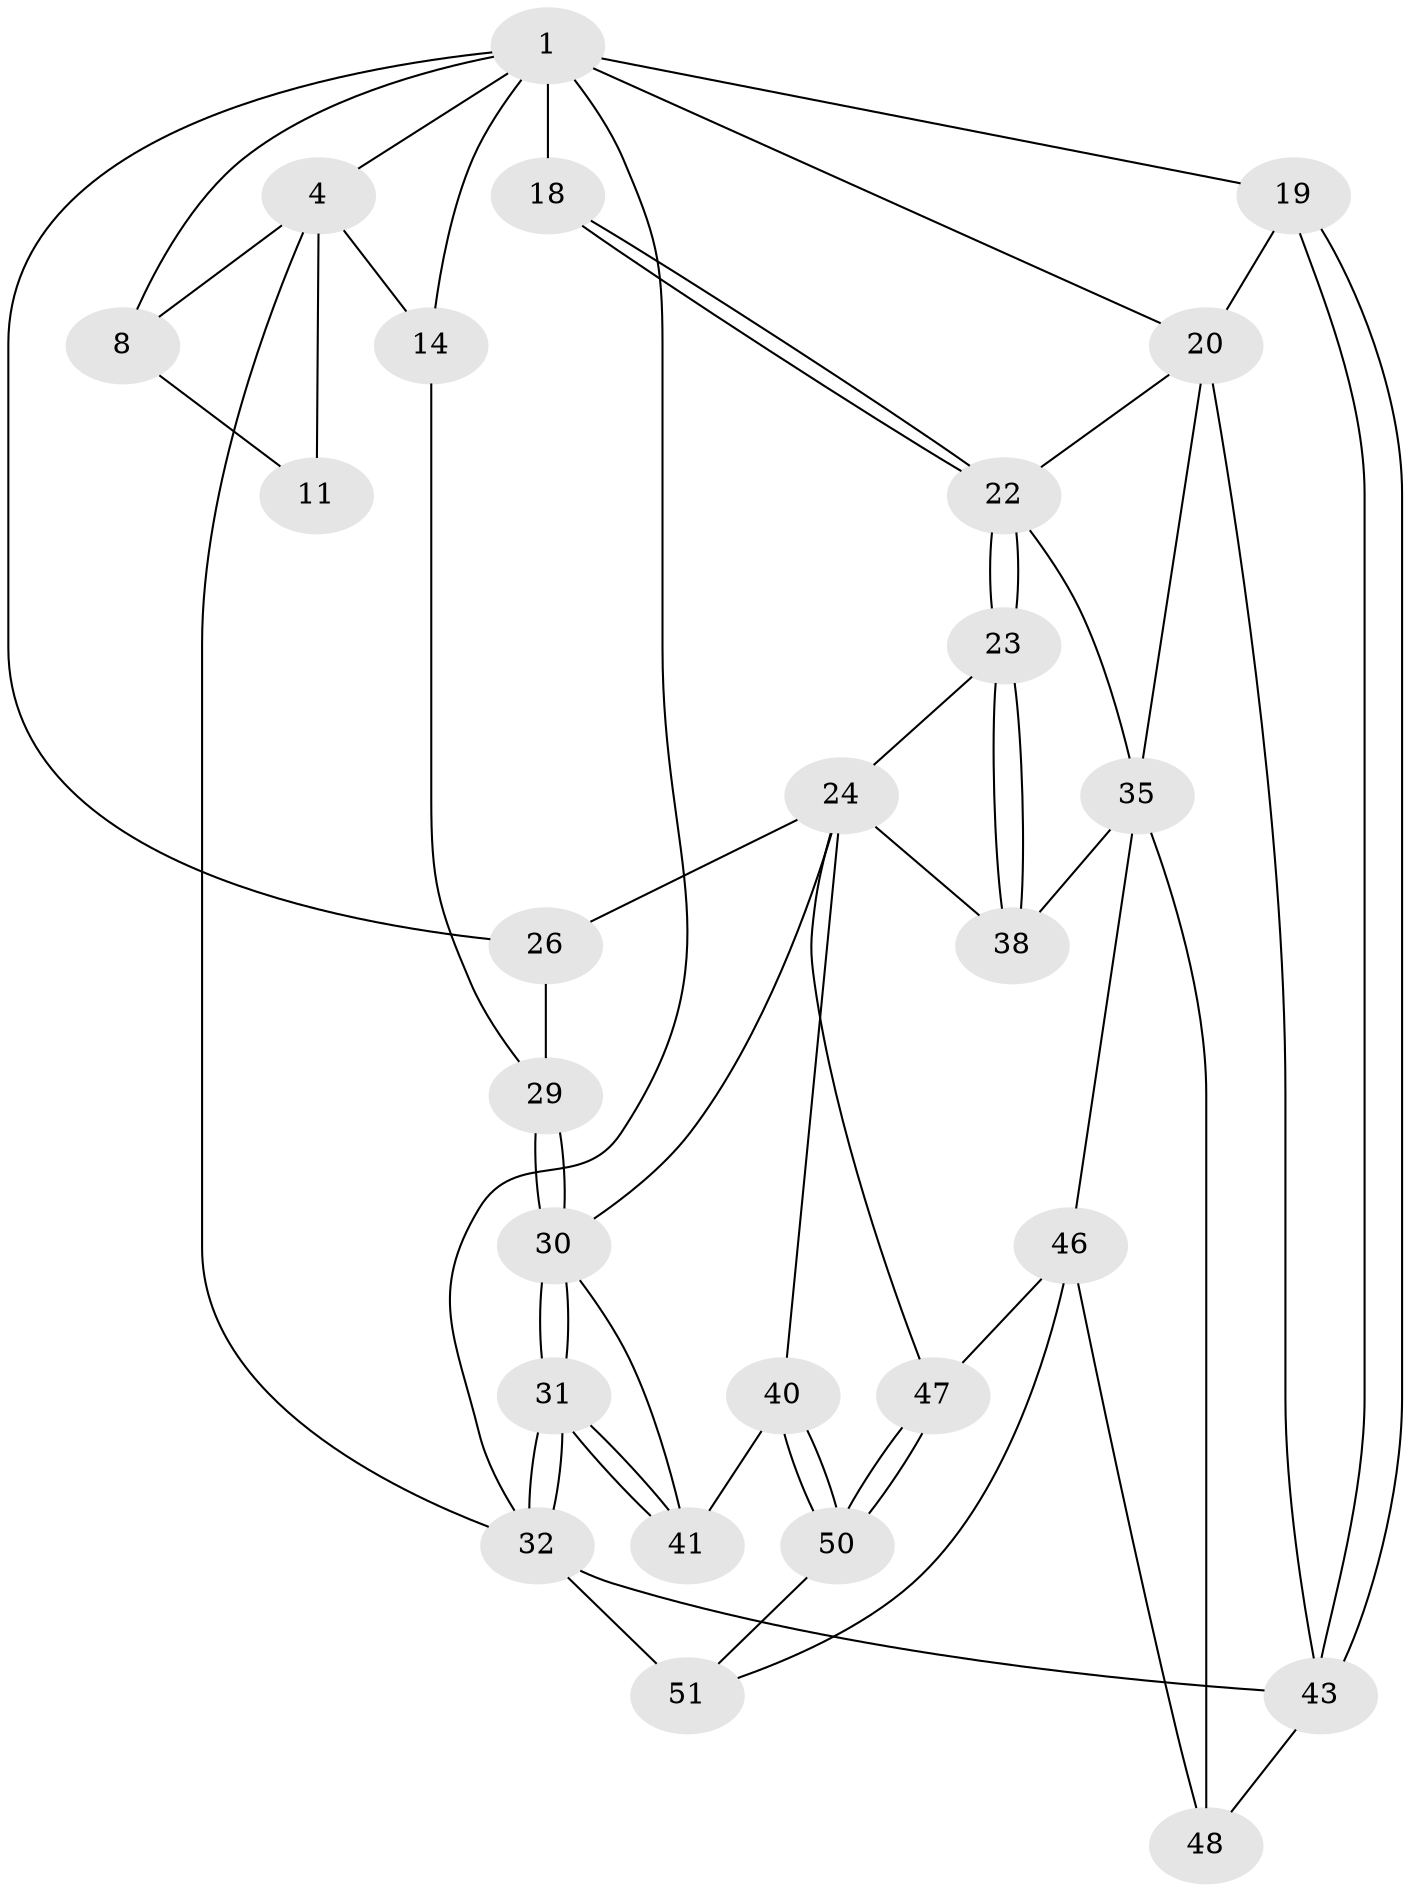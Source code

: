 // original degree distribution, {3: 0.038461538461538464, 4: 0.23076923076923078, 5: 0.5384615384615384, 6: 0.19230769230769232}
// Generated by graph-tools (version 1.1) at 2025/17/03/09/25 04:17:14]
// undirected, 26 vertices, 58 edges
graph export_dot {
graph [start="1"]
  node [color=gray90,style=filled];
  1 [pos="+0.4387718421241863+0",super="+2+6"];
  4 [pos="+0+0",super="+10+5"];
  8 [pos="+0.27095437848231346+0.21126768931845608",super="+9+12"];
  11 [pos="+0.1643484230613087+0.09765298924993618"];
  14 [pos="+0.1332478439649489+0.19820906502340807",super="+16"];
  18 [pos="+0.4342505064491666+0.2875407808537662"];
  19 [pos="+1+0.4676599033861741"];
  20 [pos="+0.8793097921665481+0.4610352169906821",super="+21+34"];
  22 [pos="+0.5263498546828036+0.46216538008490166",super="+27"];
  23 [pos="+0.5195421934776007+0.47285678280734156"];
  24 [pos="+0.446153961614939+0.5198330573128075",super="+25+39"];
  26 [pos="+0.17636948867622285+0.41457724212456415"];
  29 [pos="+0+0.2453637285934319"];
  30 [pos="+0+0.4927571303979802",super="+33"];
  31 [pos="+0+0.8456739362696294"];
  32 [pos="+0+1",super="+45"];
  35 [pos="+0.7096080181674269+0.6873670278794614",super="+36"];
  38 [pos="+0.6029401632875447+0.6422722430978102"];
  40 [pos="+0.32892815233814904+0.8458126070013101"];
  41 [pos="+0.1480285897597464+0.6958147944840963"];
  43 [pos="+1+1",super="+44"];
  46 [pos="+0.5460867085238922+0.8465445871562751",super="+49"];
  47 [pos="+0.517923936431053+0.8394182005968122"];
  48 [pos="+0.709652169181936+0.7997546413571275"];
  50 [pos="+0.33771541881437167+0.866939074430072"];
  51 [pos="+0.8716877250206584+1",super="+52"];
  1 -- 18 [weight=2];
  1 -- 19;
  1 -- 4;
  1 -- 20;
  1 -- 8;
  1 -- 26;
  1 -- 14;
  1 -- 32;
  4 -- 32;
  4 -- 11;
  4 -- 14 [weight=2];
  4 -- 8;
  8 -- 11;
  14 -- 29;
  18 -- 22;
  18 -- 22;
  19 -- 20;
  19 -- 43;
  19 -- 43;
  20 -- 22;
  20 -- 35;
  20 -- 43;
  22 -- 23;
  22 -- 23;
  22 -- 35;
  23 -- 24;
  23 -- 38;
  23 -- 38;
  24 -- 26;
  24 -- 30;
  24 -- 40;
  24 -- 38;
  24 -- 47;
  26 -- 29;
  29 -- 30;
  29 -- 30;
  30 -- 31;
  30 -- 31;
  30 -- 41;
  31 -- 32;
  31 -- 32;
  31 -- 41;
  31 -- 41;
  32 -- 51 [weight=2];
  32 -- 43;
  35 -- 48;
  35 -- 38;
  35 -- 46;
  40 -- 41;
  40 -- 50;
  40 -- 50;
  43 -- 48;
  46 -- 47;
  46 -- 48;
  46 -- 51;
  47 -- 50;
  47 -- 50;
  50 -- 51;
}
